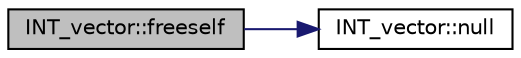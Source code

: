 digraph "INT_vector::freeself"
{
  edge [fontname="Helvetica",fontsize="10",labelfontname="Helvetica",labelfontsize="10"];
  node [fontname="Helvetica",fontsize="10",shape=record];
  rankdir="LR";
  Node23 [label="INT_vector::freeself",height=0.2,width=0.4,color="black", fillcolor="grey75", style="filled", fontcolor="black"];
  Node23 -> Node24 [color="midnightblue",fontsize="10",style="solid",fontname="Helvetica"];
  Node24 [label="INT_vector::null",height=0.2,width=0.4,color="black", fillcolor="white", style="filled",URL="$d0/de0/class_i_n_t__vector.html#aead7b6a3b0d430ccfd3e023132fb163c"];
}
